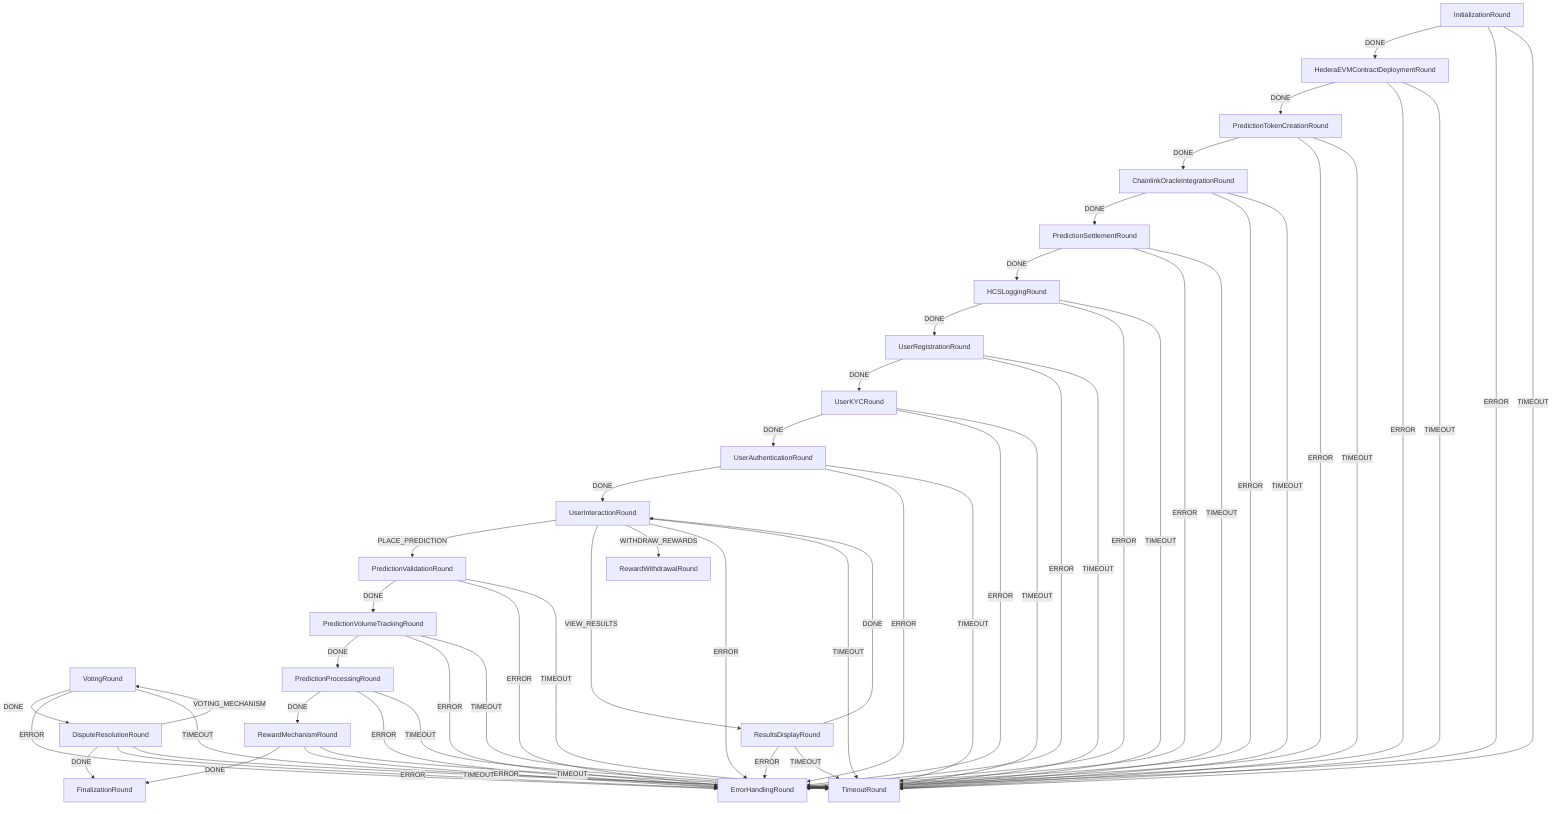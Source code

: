 graph TD
  InitializationRound
  PredictionSettlementRound
  PredictionTokenCreationRound
  InitializationRound
  RewardMechanismRound
  PredictionValidationRound
  ErrorHandlingRound
  ChainlinkOracleIntegrationRound
  VotingRound
  UserRegistrationRound
  DisputeResolutionRound
  HCSLoggingRound
  RewardWithdrawalRound
  UserKYCRound
  ResultsDisplayRound
  HederaEVMContractDeploymentRound
  UserInteractionRound
  TimeoutRound
  PredictionVolumeTrackingRound
  UserAuthenticationRound
  PredictionProcessingRound
  FinalizationRound
  InitializationRound -->|DONE| HederaEVMContractDeploymentRound
  InitializationRound -->|ERROR| ErrorHandlingRound
  InitializationRound -->|TIMEOUT| TimeoutRound
  HederaEVMContractDeploymentRound -->|DONE| PredictionTokenCreationRound
  HederaEVMContractDeploymentRound -->|ERROR| ErrorHandlingRound
  HederaEVMContractDeploymentRound -->|TIMEOUT| TimeoutRound
  PredictionTokenCreationRound -->|DONE| ChainlinkOracleIntegrationRound
  PredictionTokenCreationRound -->|ERROR| ErrorHandlingRound
  PredictionTokenCreationRound -->|TIMEOUT| TimeoutRound
  ChainlinkOracleIntegrationRound -->|DONE| PredictionSettlementRound
  ChainlinkOracleIntegrationRound -->|ERROR| ErrorHandlingRound
  ChainlinkOracleIntegrationRound -->|TIMEOUT| TimeoutRound
  PredictionSettlementRound -->|DONE| HCSLoggingRound
  PredictionSettlementRound -->|ERROR| ErrorHandlingRound
  PredictionSettlementRound -->|TIMEOUT| TimeoutRound
  HCSLoggingRound -->|DONE| UserRegistrationRound
  HCSLoggingRound -->|ERROR| ErrorHandlingRound
  HCSLoggingRound -->|TIMEOUT| TimeoutRound
  UserRegistrationRound -->|DONE| UserKYCRound
  UserRegistrationRound -->|ERROR| ErrorHandlingRound
  UserRegistrationRound -->|TIMEOUT| TimeoutRound
  UserKYCRound -->|DONE| UserAuthenticationRound
  UserKYCRound -->|ERROR| ErrorHandlingRound
  UserKYCRound -->|TIMEOUT| TimeoutRound
  UserAuthenticationRound -->|DONE| UserInteractionRound
  UserAuthenticationRound -->|ERROR| ErrorHandlingRound
  UserAuthenticationRound -->|TIMEOUT| TimeoutRound
  UserInteractionRound -->|PLACE_PREDICTION| PredictionValidationRound
  UserInteractionRound -->|VIEW_RESULTS| ResultsDisplayRound
  UserInteractionRound -->|WITHDRAW_REWARDS| RewardWithdrawalRound
  UserInteractionRound -->|ERROR| ErrorHandlingRound
  UserInteractionRound -->|TIMEOUT| TimeoutRound
  PredictionValidationRound -->|DONE| PredictionVolumeTrackingRound
  PredictionValidationRound -->|ERROR| ErrorHandlingRound
  PredictionValidationRound -->|TIMEOUT| TimeoutRound
  PredictionVolumeTrackingRound -->|DONE| PredictionProcessingRound
  PredictionVolumeTrackingRound -->|ERROR| ErrorHandlingRound
  PredictionVolumeTrackingRound -->|TIMEOUT| TimeoutRound
  PredictionProcessingRound -->|DONE| RewardMechanismRound
  PredictionProcessingRound -->|ERROR| ErrorHandlingRound
  PredictionProcessingRound -->|TIMEOUT| TimeoutRound
  RewardMechanismRound -->|DONE| FinalizationRound
  RewardMechanismRound -->|ERROR| ErrorHandlingRound
  RewardMechanismRound -->|TIMEOUT| TimeoutRound
  ResultsDisplayRound -->|DONE| UserInteractionRound
  ResultsDisplayRound -->|ERROR| ErrorHandlingRound
  ResultsDisplayRound -->|TIMEOUT| TimeoutRound
  DisputeResolutionRound -->|DONE| FinalizationRound
  DisputeResolutionRound -->|ERROR| ErrorHandlingRound
  DisputeResolutionRound -->|TIMEOUT| TimeoutRound
  DisputeResolutionRound -->|VOTING_MECHANISM| VotingRound
  VotingRound -->|DONE| DisputeResolutionRound
  VotingRound -->|ERROR| ErrorHandlingRound
  VotingRound -->|TIMEOUT| TimeoutRound